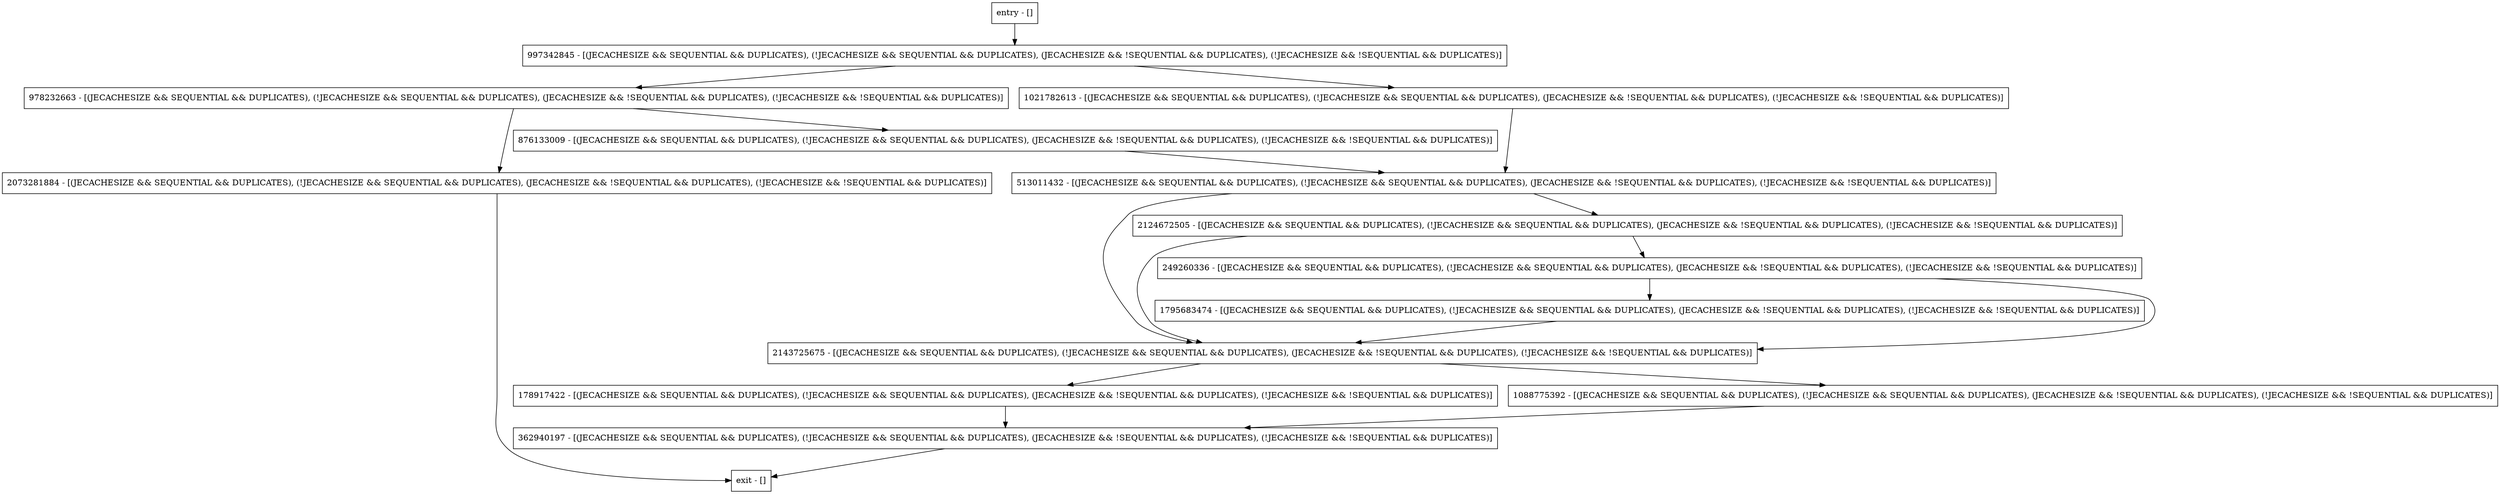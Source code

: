 digraph readReverseInt {
node [shape=record];
1795683474 [label="1795683474 - [(JECACHESIZE && SEQUENTIAL && DUPLICATES), (!JECACHESIZE && SEQUENTIAL && DUPLICATES), (JECACHESIZE && !SEQUENTIAL && DUPLICATES), (!JECACHESIZE && !SEQUENTIAL && DUPLICATES)]"];
178917422 [label="178917422 - [(JECACHESIZE && SEQUENTIAL && DUPLICATES), (!JECACHESIZE && SEQUENTIAL && DUPLICATES), (JECACHESIZE && !SEQUENTIAL && DUPLICATES), (!JECACHESIZE && !SEQUENTIAL && DUPLICATES)]"];
2073281884 [label="2073281884 - [(JECACHESIZE && SEQUENTIAL && DUPLICATES), (!JECACHESIZE && SEQUENTIAL && DUPLICATES), (JECACHESIZE && !SEQUENTIAL && DUPLICATES), (!JECACHESIZE && !SEQUENTIAL && DUPLICATES)]"];
1088775392 [label="1088775392 - [(JECACHESIZE && SEQUENTIAL && DUPLICATES), (!JECACHESIZE && SEQUENTIAL && DUPLICATES), (JECACHESIZE && !SEQUENTIAL && DUPLICATES), (!JECACHESIZE && !SEQUENTIAL && DUPLICATES)]"];
997342845 [label="997342845 - [(JECACHESIZE && SEQUENTIAL && DUPLICATES), (!JECACHESIZE && SEQUENTIAL && DUPLICATES), (JECACHESIZE && !SEQUENTIAL && DUPLICATES), (!JECACHESIZE && !SEQUENTIAL && DUPLICATES)]"];
978232663 [label="978232663 - [(JECACHESIZE && SEQUENTIAL && DUPLICATES), (!JECACHESIZE && SEQUENTIAL && DUPLICATES), (JECACHESIZE && !SEQUENTIAL && DUPLICATES), (!JECACHESIZE && !SEQUENTIAL && DUPLICATES)]"];
513011432 [label="513011432 - [(JECACHESIZE && SEQUENTIAL && DUPLICATES), (!JECACHESIZE && SEQUENTIAL && DUPLICATES), (JECACHESIZE && !SEQUENTIAL && DUPLICATES), (!JECACHESIZE && !SEQUENTIAL && DUPLICATES)]"];
entry [label="entry - []"];
exit [label="exit - []"];
876133009 [label="876133009 - [(JECACHESIZE && SEQUENTIAL && DUPLICATES), (!JECACHESIZE && SEQUENTIAL && DUPLICATES), (JECACHESIZE && !SEQUENTIAL && DUPLICATES), (!JECACHESIZE && !SEQUENTIAL && DUPLICATES)]"];
1021782613 [label="1021782613 - [(JECACHESIZE && SEQUENTIAL && DUPLICATES), (!JECACHESIZE && SEQUENTIAL && DUPLICATES), (JECACHESIZE && !SEQUENTIAL && DUPLICATES), (!JECACHESIZE && !SEQUENTIAL && DUPLICATES)]"];
2143725675 [label="2143725675 - [(JECACHESIZE && SEQUENTIAL && DUPLICATES), (!JECACHESIZE && SEQUENTIAL && DUPLICATES), (JECACHESIZE && !SEQUENTIAL && DUPLICATES), (!JECACHESIZE && !SEQUENTIAL && DUPLICATES)]"];
362940197 [label="362940197 - [(JECACHESIZE && SEQUENTIAL && DUPLICATES), (!JECACHESIZE && SEQUENTIAL && DUPLICATES), (JECACHESIZE && !SEQUENTIAL && DUPLICATES), (!JECACHESIZE && !SEQUENTIAL && DUPLICATES)]"];
2124672505 [label="2124672505 - [(JECACHESIZE && SEQUENTIAL && DUPLICATES), (!JECACHESIZE && SEQUENTIAL && DUPLICATES), (JECACHESIZE && !SEQUENTIAL && DUPLICATES), (!JECACHESIZE && !SEQUENTIAL && DUPLICATES)]"];
249260336 [label="249260336 - [(JECACHESIZE && SEQUENTIAL && DUPLICATES), (!JECACHESIZE && SEQUENTIAL && DUPLICATES), (JECACHESIZE && !SEQUENTIAL && DUPLICATES), (!JECACHESIZE && !SEQUENTIAL && DUPLICATES)]"];
entry;
exit;
1795683474 -> 2143725675;
178917422 -> 362940197;
2073281884 -> exit;
1088775392 -> 362940197;
997342845 -> 1021782613;
997342845 -> 978232663;
978232663 -> 876133009;
978232663 -> 2073281884;
513011432 -> 2143725675;
513011432 -> 2124672505;
entry -> 997342845;
876133009 -> 513011432;
1021782613 -> 513011432;
2143725675 -> 178917422;
2143725675 -> 1088775392;
362940197 -> exit;
2124672505 -> 2143725675;
2124672505 -> 249260336;
249260336 -> 1795683474;
249260336 -> 2143725675;
}
